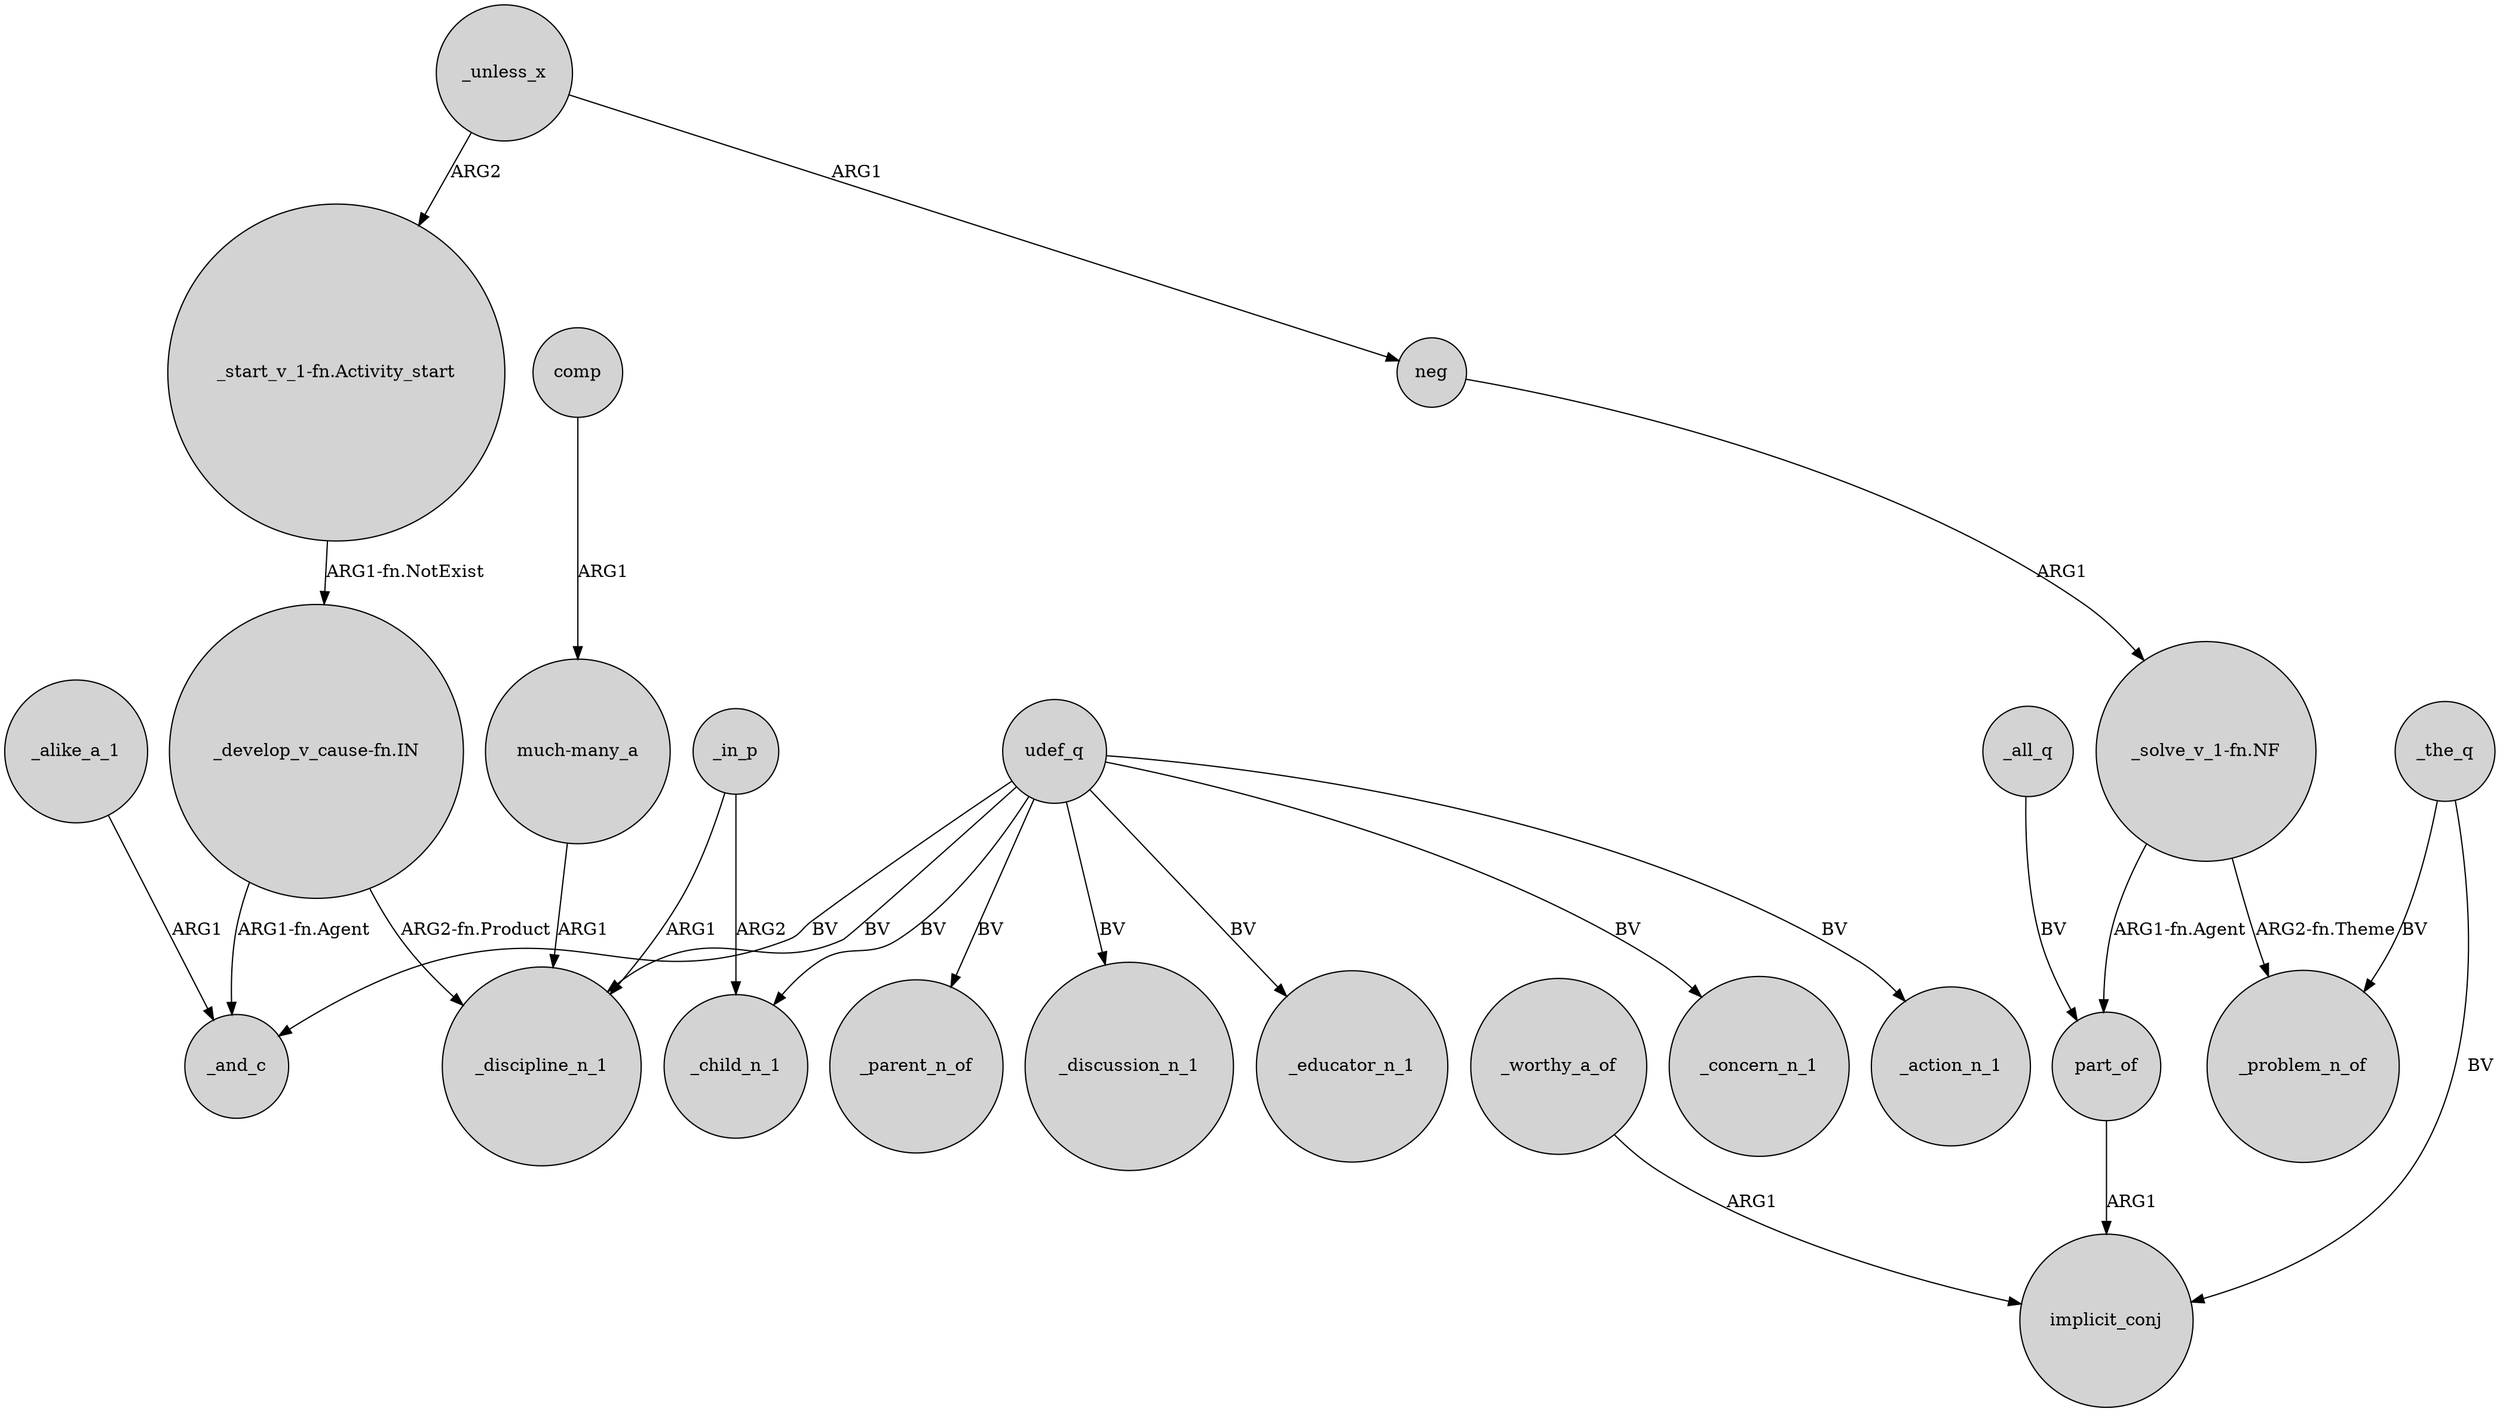digraph {
	node [shape=circle style=filled]
	udef_q -> _parent_n_of [label=BV]
	_alike_a_1 -> _and_c [label=ARG1]
	udef_q -> _child_n_1 [label=BV]
	_in_p -> _child_n_1 [label=ARG2]
	_all_q -> part_of [label=BV]
	udef_q -> _discussion_n_1 [label=BV]
	_the_q -> implicit_conj [label=BV]
	_the_q -> _problem_n_of [label=BV]
	_unless_x -> "_start_v_1-fn.Activity_start" [label=ARG2]
	"_start_v_1-fn.Activity_start" -> "_develop_v_cause-fn.IN" [label="ARG1-fn.NotExist"]
	udef_q -> _discipline_n_1 [label=BV]
	"_develop_v_cause-fn.IN" -> _discipline_n_1 [label="ARG2-fn.Product"]
	neg -> "_solve_v_1-fn.NF" [label=ARG1]
	comp -> "much-many_a" [label=ARG1]
	_in_p -> _discipline_n_1 [label=ARG1]
	udef_q -> _educator_n_1 [label=BV]
	udef_q -> _concern_n_1 [label=BV]
	_unless_x -> neg [label=ARG1]
	"_develop_v_cause-fn.IN" -> _and_c [label="ARG1-fn.Agent"]
	"much-many_a" -> _discipline_n_1 [label=ARG1]
	part_of -> implicit_conj [label=ARG1]
	_worthy_a_of -> implicit_conj [label=ARG1]
	udef_q -> _action_n_1 [label=BV]
	"_solve_v_1-fn.NF" -> _problem_n_of [label="ARG2-fn.Theme"]
	udef_q -> _and_c [label=BV]
	"_solve_v_1-fn.NF" -> part_of [label="ARG1-fn.Agent"]
}
